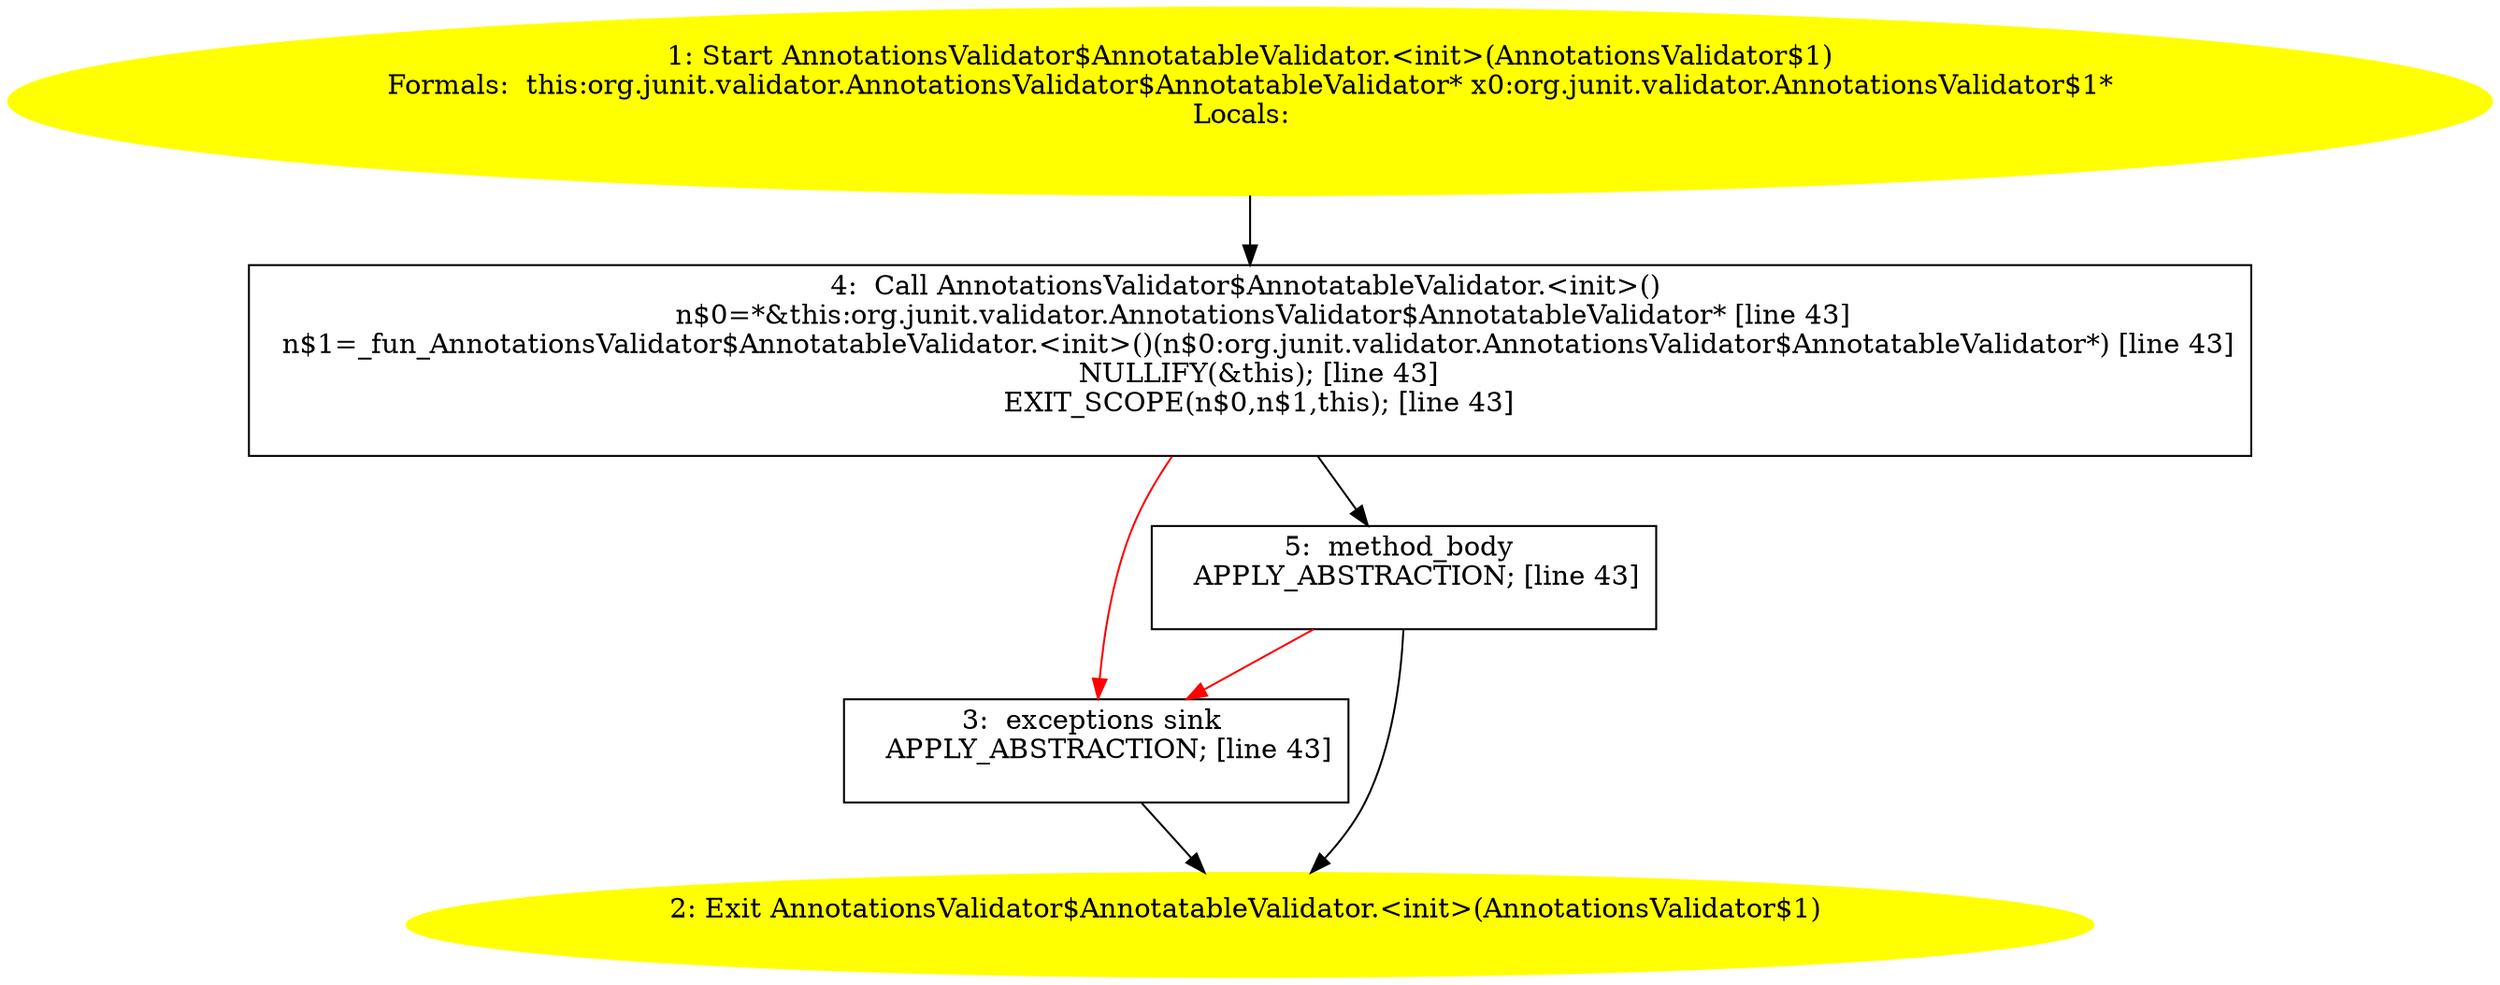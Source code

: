 /* @generated */
digraph cfg {
"org.junit.validator.AnnotationsValidator$AnnotatableValidator.<init>(org.junit.validator.Annotations.5b97a08246e6950bc2b5068014f4381b_1" [label="1: Start AnnotationsValidator$AnnotatableValidator.<init>(AnnotationsValidator$1)\nFormals:  this:org.junit.validator.AnnotationsValidator$AnnotatableValidator* x0:org.junit.validator.AnnotationsValidator$1*\nLocals:  \n  " color=yellow style=filled]
	

	 "org.junit.validator.AnnotationsValidator$AnnotatableValidator.<init>(org.junit.validator.Annotations.5b97a08246e6950bc2b5068014f4381b_1" -> "org.junit.validator.AnnotationsValidator$AnnotatableValidator.<init>(org.junit.validator.Annotations.5b97a08246e6950bc2b5068014f4381b_4" ;
"org.junit.validator.AnnotationsValidator$AnnotatableValidator.<init>(org.junit.validator.Annotations.5b97a08246e6950bc2b5068014f4381b_2" [label="2: Exit AnnotationsValidator$AnnotatableValidator.<init>(AnnotationsValidator$1) \n  " color=yellow style=filled]
	

"org.junit.validator.AnnotationsValidator$AnnotatableValidator.<init>(org.junit.validator.Annotations.5b97a08246e6950bc2b5068014f4381b_3" [label="3:  exceptions sink \n   APPLY_ABSTRACTION; [line 43]\n " shape="box"]
	

	 "org.junit.validator.AnnotationsValidator$AnnotatableValidator.<init>(org.junit.validator.Annotations.5b97a08246e6950bc2b5068014f4381b_3" -> "org.junit.validator.AnnotationsValidator$AnnotatableValidator.<init>(org.junit.validator.Annotations.5b97a08246e6950bc2b5068014f4381b_2" ;
"org.junit.validator.AnnotationsValidator$AnnotatableValidator.<init>(org.junit.validator.Annotations.5b97a08246e6950bc2b5068014f4381b_4" [label="4:  Call AnnotationsValidator$AnnotatableValidator.<init>() \n   n$0=*&this:org.junit.validator.AnnotationsValidator$AnnotatableValidator* [line 43]\n  n$1=_fun_AnnotationsValidator$AnnotatableValidator.<init>()(n$0:org.junit.validator.AnnotationsValidator$AnnotatableValidator*) [line 43]\n  NULLIFY(&this); [line 43]\n  EXIT_SCOPE(n$0,n$1,this); [line 43]\n " shape="box"]
	

	 "org.junit.validator.AnnotationsValidator$AnnotatableValidator.<init>(org.junit.validator.Annotations.5b97a08246e6950bc2b5068014f4381b_4" -> "org.junit.validator.AnnotationsValidator$AnnotatableValidator.<init>(org.junit.validator.Annotations.5b97a08246e6950bc2b5068014f4381b_5" ;
	 "org.junit.validator.AnnotationsValidator$AnnotatableValidator.<init>(org.junit.validator.Annotations.5b97a08246e6950bc2b5068014f4381b_4" -> "org.junit.validator.AnnotationsValidator$AnnotatableValidator.<init>(org.junit.validator.Annotations.5b97a08246e6950bc2b5068014f4381b_3" [color="red" ];
"org.junit.validator.AnnotationsValidator$AnnotatableValidator.<init>(org.junit.validator.Annotations.5b97a08246e6950bc2b5068014f4381b_5" [label="5:  method_body \n   APPLY_ABSTRACTION; [line 43]\n " shape="box"]
	

	 "org.junit.validator.AnnotationsValidator$AnnotatableValidator.<init>(org.junit.validator.Annotations.5b97a08246e6950bc2b5068014f4381b_5" -> "org.junit.validator.AnnotationsValidator$AnnotatableValidator.<init>(org.junit.validator.Annotations.5b97a08246e6950bc2b5068014f4381b_2" ;
	 "org.junit.validator.AnnotationsValidator$AnnotatableValidator.<init>(org.junit.validator.Annotations.5b97a08246e6950bc2b5068014f4381b_5" -> "org.junit.validator.AnnotationsValidator$AnnotatableValidator.<init>(org.junit.validator.Annotations.5b97a08246e6950bc2b5068014f4381b_3" [color="red" ];
}
